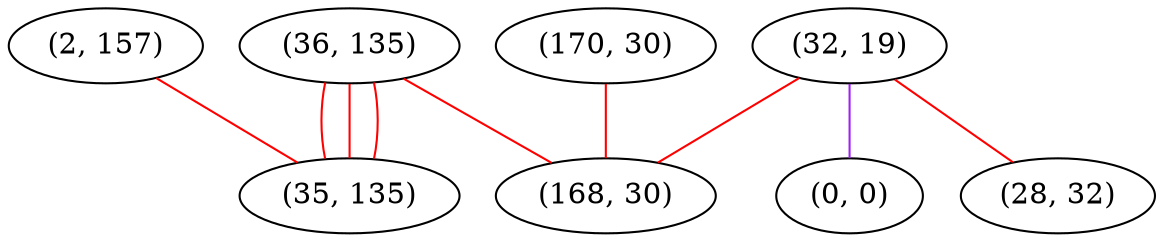 graph "" {
"(2, 157)";
"(170, 30)";
"(32, 19)";
"(36, 135)";
"(168, 30)";
"(0, 0)";
"(28, 32)";
"(35, 135)";
"(2, 157)" -- "(35, 135)"  [color=red, key=0, weight=1];
"(170, 30)" -- "(168, 30)"  [color=red, key=0, weight=1];
"(32, 19)" -- "(168, 30)"  [color=red, key=0, weight=1];
"(32, 19)" -- "(0, 0)"  [color=purple, key=0, weight=4];
"(32, 19)" -- "(28, 32)"  [color=red, key=0, weight=1];
"(36, 135)" -- "(35, 135)"  [color=red, key=0, weight=1];
"(36, 135)" -- "(35, 135)"  [color=red, key=1, weight=1];
"(36, 135)" -- "(35, 135)"  [color=red, key=2, weight=1];
"(36, 135)" -- "(168, 30)"  [color=red, key=0, weight=1];
}
